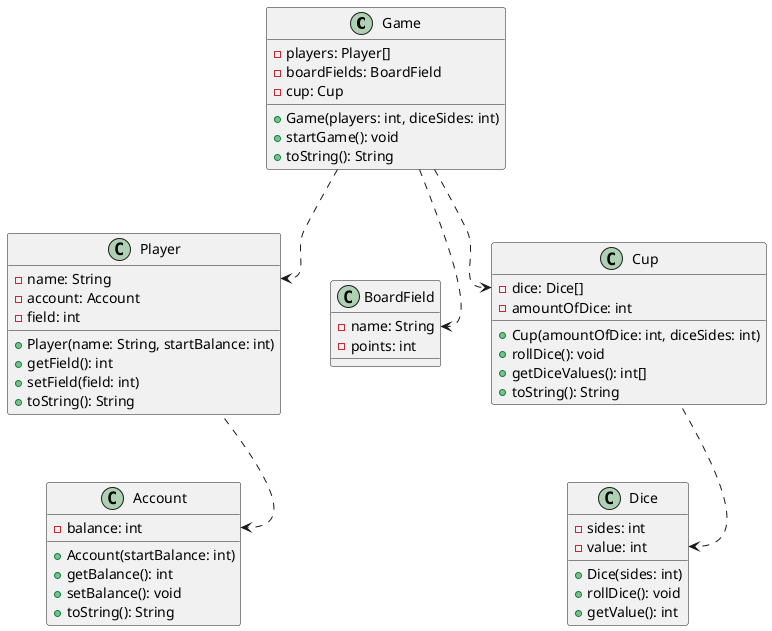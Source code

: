 /'
https://plantuml.com/class-diagram
https://www.visual-paradigm.com/guide/uml-unified-modeling-language/uml-class-diagram-tutorial/
'/

@startuml class_diagram
'skinparam classAttributeIconSize 0

class Game {
    -players: Player[]
    -boardFields: BoardField
    -cup: Cup
    +Game(players: int, diceSides: int)
    +startGame(): void
    +toString(): String
}

class Player {
    -name: String
    -account: Account
    -field: int
    +Player(name: String, startBalance: int)
    +getField(): int
    +setField(field: int)
    +toString(): String
}

class BoardField {
    -name: String
    -points: int
}

class Cup {
    -dice: Dice[]
    -amountOfDice: int
    +Cup(amountOfDice: int, diceSides: int)
    +rollDice(): void
    +getDiceValues(): int[]
    +toString(): String
}

class Dice {
    -sides: int
    -value: int
    +Dice(sides: int)
    +rollDice(): void
    +getValue(): int
}

class Account {
    -balance: int
    +Account(startBalance: int)
    +getBalance(): int
    +setBalance(): void
    +toString(): String
}

Game ..> Player::name
Game ..> BoardField::name
Game ..> Cup::dice
Cup ..> Dice::value
Player ..> Account::balance
@enduml
